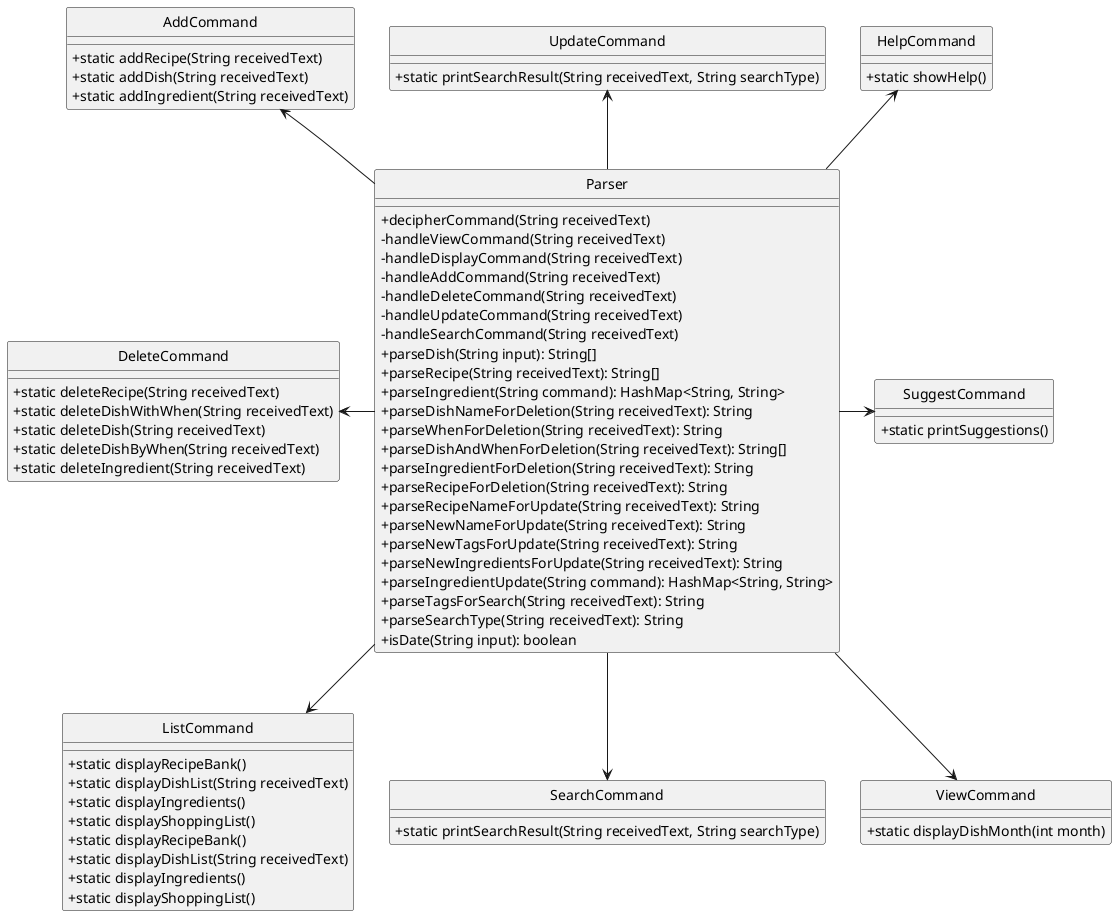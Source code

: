 @startuml

hide circle
skinparam classAttributeIconSize 0

class Parser {
+ decipherCommand(String receivedText)
- handleViewCommand(String receivedText)
- handleDisplayCommand(String receivedText)
- handleAddCommand(String receivedText)
- handleDeleteCommand(String receivedText)
- handleUpdateCommand(String receivedText)
- handleSearchCommand(String receivedText)
+ parseDish(String input): String[]
+ parseRecipe(String receivedText): String[]
+ parseIngredient(String command): HashMap<String, String>
+ parseDishNameForDeletion(String receivedText): String
+ parseWhenForDeletion(String receivedText): String
+ parseDishAndWhenForDeletion(String receivedText): String[]
+ parseIngredientForDeletion(String receivedText): String
+ parseRecipeForDeletion(String receivedText): String
+ parseRecipeNameForUpdate(String receivedText): String
+ parseNewNameForUpdate(String receivedText): String
+ parseNewTagsForUpdate(String receivedText): String
+ parseNewIngredientsForUpdate(String receivedText): String
+ parseIngredientUpdate(String command): HashMap<String, String>
+ parseTagsForSearch(String receivedText): String
+ parseSearchType(String receivedText): String
+ isDate(String input): boolean
}

class AddCommand {
+ static addRecipe(String receivedText)
+ static addDish(String receivedText)
+ static addIngredient(String receivedText)
}

class DeleteCommand {
+ static deleteRecipe(String receivedText)
+ static deleteDishWithWhen(String receivedText)
+ static deleteDish(String receivedText)
+ static deleteDishByWhen(String receivedText)
+ static deleteIngredient(String receivedText)
}

class ListCommand {
+ static displayRecipeBank()
+ static displayDishList(String receivedText)
+ static displayIngredients()
+ static displayShoppingList()
}

class ListCommand {
+ static displayRecipeBank()
+ static displayDishList(String receivedText)
+ static displayIngredients()
+ static displayShoppingList()
}

class HelpCommand {
+ static showHelp()
}

class SuggestCommand {
+ static printSuggestions()
}

class SearchCommand {
+ static printSearchResult(String receivedText, String searchType)
}

class UpdateCommand {
+ static printSearchResult(String receivedText, String searchType)
}

class ViewCommand {
+ static displayDishMonth(int month)
}

Parser -up-> HelpCommand
Parser -up-> UpdateCommand
Parser -up-> AddCommand
DeleteCommand <- Parser
Parser --> ListCommand
Parser -> SuggestCommand
Parser --> SearchCommand
Parser --> ViewCommand


@enduml
